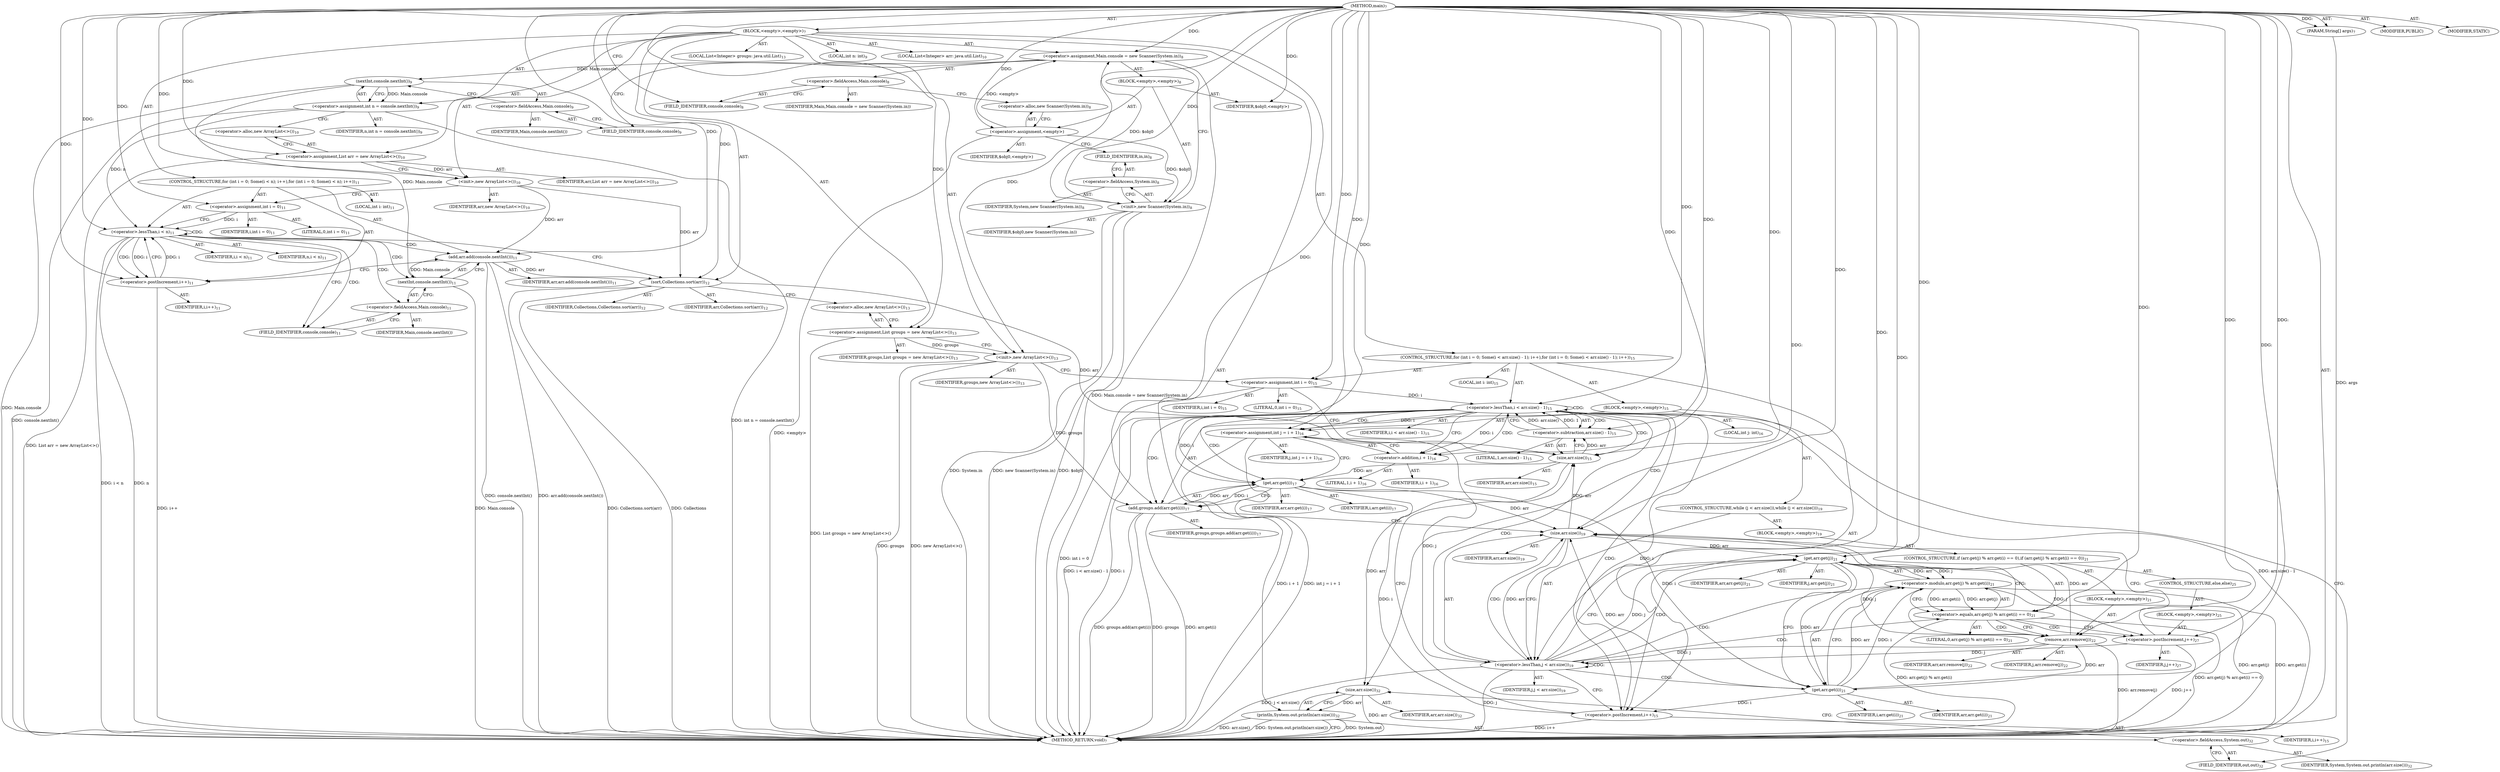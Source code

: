 digraph "main" {  
"23" [label = <(METHOD,main)<SUB>7</SUB>> ]
"24" [label = <(PARAM,String[] args)<SUB>7</SUB>> ]
"25" [label = <(BLOCK,&lt;empty&gt;,&lt;empty&gt;)<SUB>7</SUB>> ]
"26" [label = <(&lt;operator&gt;.assignment,Main.console = new Scanner(System.in))<SUB>8</SUB>> ]
"27" [label = <(&lt;operator&gt;.fieldAccess,Main.console)<SUB>8</SUB>> ]
"28" [label = <(IDENTIFIER,Main,Main.console = new Scanner(System.in))> ]
"29" [label = <(FIELD_IDENTIFIER,console,console)<SUB>8</SUB>> ]
"30" [label = <(BLOCK,&lt;empty&gt;,&lt;empty&gt;)<SUB>8</SUB>> ]
"31" [label = <(&lt;operator&gt;.assignment,&lt;empty&gt;)> ]
"32" [label = <(IDENTIFIER,$obj0,&lt;empty&gt;)> ]
"33" [label = <(&lt;operator&gt;.alloc,new Scanner(System.in))<SUB>8</SUB>> ]
"34" [label = <(&lt;init&gt;,new Scanner(System.in))<SUB>8</SUB>> ]
"35" [label = <(IDENTIFIER,$obj0,new Scanner(System.in))> ]
"36" [label = <(&lt;operator&gt;.fieldAccess,System.in)<SUB>8</SUB>> ]
"37" [label = <(IDENTIFIER,System,new Scanner(System.in))<SUB>8</SUB>> ]
"38" [label = <(FIELD_IDENTIFIER,in,in)<SUB>8</SUB>> ]
"39" [label = <(IDENTIFIER,$obj0,&lt;empty&gt;)> ]
"40" [label = <(LOCAL,int n: int)<SUB>9</SUB>> ]
"41" [label = <(&lt;operator&gt;.assignment,int n = console.nextInt())<SUB>9</SUB>> ]
"42" [label = <(IDENTIFIER,n,int n = console.nextInt())<SUB>9</SUB>> ]
"43" [label = <(nextInt,console.nextInt())<SUB>9</SUB>> ]
"44" [label = <(&lt;operator&gt;.fieldAccess,Main.console)<SUB>9</SUB>> ]
"45" [label = <(IDENTIFIER,Main,console.nextInt())> ]
"46" [label = <(FIELD_IDENTIFIER,console,console)<SUB>9</SUB>> ]
"4" [label = <(LOCAL,List&lt;Integer&gt; arr: java.util.List)<SUB>10</SUB>> ]
"47" [label = <(&lt;operator&gt;.assignment,List arr = new ArrayList&lt;&gt;())<SUB>10</SUB>> ]
"48" [label = <(IDENTIFIER,arr,List arr = new ArrayList&lt;&gt;())<SUB>10</SUB>> ]
"49" [label = <(&lt;operator&gt;.alloc,new ArrayList&lt;&gt;())<SUB>10</SUB>> ]
"50" [label = <(&lt;init&gt;,new ArrayList&lt;&gt;())<SUB>10</SUB>> ]
"3" [label = <(IDENTIFIER,arr,new ArrayList&lt;&gt;())<SUB>10</SUB>> ]
"51" [label = <(CONTROL_STRUCTURE,for (int i = 0; Some(i &lt; n); i++),for (int i = 0; Some(i &lt; n); i++))<SUB>11</SUB>> ]
"52" [label = <(LOCAL,int i: int)<SUB>11</SUB>> ]
"53" [label = <(&lt;operator&gt;.assignment,int i = 0)<SUB>11</SUB>> ]
"54" [label = <(IDENTIFIER,i,int i = 0)<SUB>11</SUB>> ]
"55" [label = <(LITERAL,0,int i = 0)<SUB>11</SUB>> ]
"56" [label = <(&lt;operator&gt;.lessThan,i &lt; n)<SUB>11</SUB>> ]
"57" [label = <(IDENTIFIER,i,i &lt; n)<SUB>11</SUB>> ]
"58" [label = <(IDENTIFIER,n,i &lt; n)<SUB>11</SUB>> ]
"59" [label = <(&lt;operator&gt;.postIncrement,i++)<SUB>11</SUB>> ]
"60" [label = <(IDENTIFIER,i,i++)<SUB>11</SUB>> ]
"61" [label = <(add,arr.add(console.nextInt()))<SUB>11</SUB>> ]
"62" [label = <(IDENTIFIER,arr,arr.add(console.nextInt()))<SUB>11</SUB>> ]
"63" [label = <(nextInt,console.nextInt())<SUB>11</SUB>> ]
"64" [label = <(&lt;operator&gt;.fieldAccess,Main.console)<SUB>11</SUB>> ]
"65" [label = <(IDENTIFIER,Main,console.nextInt())> ]
"66" [label = <(FIELD_IDENTIFIER,console,console)<SUB>11</SUB>> ]
"67" [label = <(sort,Collections.sort(arr))<SUB>12</SUB>> ]
"68" [label = <(IDENTIFIER,Collections,Collections.sort(arr))<SUB>12</SUB>> ]
"69" [label = <(IDENTIFIER,arr,Collections.sort(arr))<SUB>12</SUB>> ]
"6" [label = <(LOCAL,List&lt;Integer&gt; groups: java.util.List)<SUB>13</SUB>> ]
"70" [label = <(&lt;operator&gt;.assignment,List groups = new ArrayList&lt;&gt;())<SUB>13</SUB>> ]
"71" [label = <(IDENTIFIER,groups,List groups = new ArrayList&lt;&gt;())<SUB>13</SUB>> ]
"72" [label = <(&lt;operator&gt;.alloc,new ArrayList&lt;&gt;())<SUB>13</SUB>> ]
"73" [label = <(&lt;init&gt;,new ArrayList&lt;&gt;())<SUB>13</SUB>> ]
"5" [label = <(IDENTIFIER,groups,new ArrayList&lt;&gt;())<SUB>13</SUB>> ]
"74" [label = <(CONTROL_STRUCTURE,for (int i = 0; Some(i &lt; arr.size() - 1); i++),for (int i = 0; Some(i &lt; arr.size() - 1); i++))<SUB>15</SUB>> ]
"75" [label = <(LOCAL,int i: int)<SUB>15</SUB>> ]
"76" [label = <(&lt;operator&gt;.assignment,int i = 0)<SUB>15</SUB>> ]
"77" [label = <(IDENTIFIER,i,int i = 0)<SUB>15</SUB>> ]
"78" [label = <(LITERAL,0,int i = 0)<SUB>15</SUB>> ]
"79" [label = <(&lt;operator&gt;.lessThan,i &lt; arr.size() - 1)<SUB>15</SUB>> ]
"80" [label = <(IDENTIFIER,i,i &lt; arr.size() - 1)<SUB>15</SUB>> ]
"81" [label = <(&lt;operator&gt;.subtraction,arr.size() - 1)<SUB>15</SUB>> ]
"82" [label = <(size,arr.size())<SUB>15</SUB>> ]
"83" [label = <(IDENTIFIER,arr,arr.size())<SUB>15</SUB>> ]
"84" [label = <(LITERAL,1,arr.size() - 1)<SUB>15</SUB>> ]
"85" [label = <(&lt;operator&gt;.postIncrement,i++)<SUB>15</SUB>> ]
"86" [label = <(IDENTIFIER,i,i++)<SUB>15</SUB>> ]
"87" [label = <(BLOCK,&lt;empty&gt;,&lt;empty&gt;)<SUB>15</SUB>> ]
"88" [label = <(LOCAL,int j: int)<SUB>16</SUB>> ]
"89" [label = <(&lt;operator&gt;.assignment,int j = i + 1)<SUB>16</SUB>> ]
"90" [label = <(IDENTIFIER,j,int j = i + 1)<SUB>16</SUB>> ]
"91" [label = <(&lt;operator&gt;.addition,i + 1)<SUB>16</SUB>> ]
"92" [label = <(IDENTIFIER,i,i + 1)<SUB>16</SUB>> ]
"93" [label = <(LITERAL,1,i + 1)<SUB>16</SUB>> ]
"94" [label = <(add,groups.add(arr.get(i)))<SUB>17</SUB>> ]
"95" [label = <(IDENTIFIER,groups,groups.add(arr.get(i)))<SUB>17</SUB>> ]
"96" [label = <(get,arr.get(i))<SUB>17</SUB>> ]
"97" [label = <(IDENTIFIER,arr,arr.get(i))<SUB>17</SUB>> ]
"98" [label = <(IDENTIFIER,i,arr.get(i))<SUB>17</SUB>> ]
"99" [label = <(CONTROL_STRUCTURE,while (j &lt; arr.size()),while (j &lt; arr.size()))<SUB>19</SUB>> ]
"100" [label = <(&lt;operator&gt;.lessThan,j &lt; arr.size())<SUB>19</SUB>> ]
"101" [label = <(IDENTIFIER,j,j &lt; arr.size())<SUB>19</SUB>> ]
"102" [label = <(size,arr.size())<SUB>19</SUB>> ]
"103" [label = <(IDENTIFIER,arr,arr.size())<SUB>19</SUB>> ]
"104" [label = <(BLOCK,&lt;empty&gt;,&lt;empty&gt;)<SUB>19</SUB>> ]
"105" [label = <(CONTROL_STRUCTURE,if (arr.get(j) % arr.get(i) == 0),if (arr.get(j) % arr.get(i) == 0))<SUB>21</SUB>> ]
"106" [label = <(&lt;operator&gt;.equals,arr.get(j) % arr.get(i) == 0)<SUB>21</SUB>> ]
"107" [label = <(&lt;operator&gt;.modulo,arr.get(j) % arr.get(i))<SUB>21</SUB>> ]
"108" [label = <(get,arr.get(j))<SUB>21</SUB>> ]
"109" [label = <(IDENTIFIER,arr,arr.get(j))<SUB>21</SUB>> ]
"110" [label = <(IDENTIFIER,j,arr.get(j))<SUB>21</SUB>> ]
"111" [label = <(get,arr.get(i))<SUB>21</SUB>> ]
"112" [label = <(IDENTIFIER,arr,arr.get(i))<SUB>21</SUB>> ]
"113" [label = <(IDENTIFIER,i,arr.get(i))<SUB>21</SUB>> ]
"114" [label = <(LITERAL,0,arr.get(j) % arr.get(i) == 0)<SUB>21</SUB>> ]
"115" [label = <(BLOCK,&lt;empty&gt;,&lt;empty&gt;)<SUB>21</SUB>> ]
"116" [label = <(remove,arr.remove(j))<SUB>22</SUB>> ]
"117" [label = <(IDENTIFIER,arr,arr.remove(j))<SUB>22</SUB>> ]
"118" [label = <(IDENTIFIER,j,arr.remove(j))<SUB>22</SUB>> ]
"119" [label = <(CONTROL_STRUCTURE,else,else)<SUB>25</SUB>> ]
"120" [label = <(BLOCK,&lt;empty&gt;,&lt;empty&gt;)<SUB>25</SUB>> ]
"121" [label = <(&lt;operator&gt;.postIncrement,j++)<SUB>27</SUB>> ]
"122" [label = <(IDENTIFIER,j,j++)<SUB>27</SUB>> ]
"123" [label = <(println,System.out.println(arr.size()))<SUB>32</SUB>> ]
"124" [label = <(&lt;operator&gt;.fieldAccess,System.out)<SUB>32</SUB>> ]
"125" [label = <(IDENTIFIER,System,System.out.println(arr.size()))<SUB>32</SUB>> ]
"126" [label = <(FIELD_IDENTIFIER,out,out)<SUB>32</SUB>> ]
"127" [label = <(size,arr.size())<SUB>32</SUB>> ]
"128" [label = <(IDENTIFIER,arr,arr.size())<SUB>32</SUB>> ]
"129" [label = <(MODIFIER,PUBLIC)> ]
"130" [label = <(MODIFIER,STATIC)> ]
"131" [label = <(METHOD_RETURN,void)<SUB>7</SUB>> ]
  "23" -> "24"  [ label = "AST: "] 
  "23" -> "25"  [ label = "AST: "] 
  "23" -> "129"  [ label = "AST: "] 
  "23" -> "130"  [ label = "AST: "] 
  "23" -> "131"  [ label = "AST: "] 
  "25" -> "26"  [ label = "AST: "] 
  "25" -> "40"  [ label = "AST: "] 
  "25" -> "41"  [ label = "AST: "] 
  "25" -> "4"  [ label = "AST: "] 
  "25" -> "47"  [ label = "AST: "] 
  "25" -> "50"  [ label = "AST: "] 
  "25" -> "51"  [ label = "AST: "] 
  "25" -> "67"  [ label = "AST: "] 
  "25" -> "6"  [ label = "AST: "] 
  "25" -> "70"  [ label = "AST: "] 
  "25" -> "73"  [ label = "AST: "] 
  "25" -> "74"  [ label = "AST: "] 
  "25" -> "123"  [ label = "AST: "] 
  "26" -> "27"  [ label = "AST: "] 
  "26" -> "30"  [ label = "AST: "] 
  "27" -> "28"  [ label = "AST: "] 
  "27" -> "29"  [ label = "AST: "] 
  "30" -> "31"  [ label = "AST: "] 
  "30" -> "34"  [ label = "AST: "] 
  "30" -> "39"  [ label = "AST: "] 
  "31" -> "32"  [ label = "AST: "] 
  "31" -> "33"  [ label = "AST: "] 
  "34" -> "35"  [ label = "AST: "] 
  "34" -> "36"  [ label = "AST: "] 
  "36" -> "37"  [ label = "AST: "] 
  "36" -> "38"  [ label = "AST: "] 
  "41" -> "42"  [ label = "AST: "] 
  "41" -> "43"  [ label = "AST: "] 
  "43" -> "44"  [ label = "AST: "] 
  "44" -> "45"  [ label = "AST: "] 
  "44" -> "46"  [ label = "AST: "] 
  "47" -> "48"  [ label = "AST: "] 
  "47" -> "49"  [ label = "AST: "] 
  "50" -> "3"  [ label = "AST: "] 
  "51" -> "52"  [ label = "AST: "] 
  "51" -> "53"  [ label = "AST: "] 
  "51" -> "56"  [ label = "AST: "] 
  "51" -> "59"  [ label = "AST: "] 
  "51" -> "61"  [ label = "AST: "] 
  "53" -> "54"  [ label = "AST: "] 
  "53" -> "55"  [ label = "AST: "] 
  "56" -> "57"  [ label = "AST: "] 
  "56" -> "58"  [ label = "AST: "] 
  "59" -> "60"  [ label = "AST: "] 
  "61" -> "62"  [ label = "AST: "] 
  "61" -> "63"  [ label = "AST: "] 
  "63" -> "64"  [ label = "AST: "] 
  "64" -> "65"  [ label = "AST: "] 
  "64" -> "66"  [ label = "AST: "] 
  "67" -> "68"  [ label = "AST: "] 
  "67" -> "69"  [ label = "AST: "] 
  "70" -> "71"  [ label = "AST: "] 
  "70" -> "72"  [ label = "AST: "] 
  "73" -> "5"  [ label = "AST: "] 
  "74" -> "75"  [ label = "AST: "] 
  "74" -> "76"  [ label = "AST: "] 
  "74" -> "79"  [ label = "AST: "] 
  "74" -> "85"  [ label = "AST: "] 
  "74" -> "87"  [ label = "AST: "] 
  "76" -> "77"  [ label = "AST: "] 
  "76" -> "78"  [ label = "AST: "] 
  "79" -> "80"  [ label = "AST: "] 
  "79" -> "81"  [ label = "AST: "] 
  "81" -> "82"  [ label = "AST: "] 
  "81" -> "84"  [ label = "AST: "] 
  "82" -> "83"  [ label = "AST: "] 
  "85" -> "86"  [ label = "AST: "] 
  "87" -> "88"  [ label = "AST: "] 
  "87" -> "89"  [ label = "AST: "] 
  "87" -> "94"  [ label = "AST: "] 
  "87" -> "99"  [ label = "AST: "] 
  "89" -> "90"  [ label = "AST: "] 
  "89" -> "91"  [ label = "AST: "] 
  "91" -> "92"  [ label = "AST: "] 
  "91" -> "93"  [ label = "AST: "] 
  "94" -> "95"  [ label = "AST: "] 
  "94" -> "96"  [ label = "AST: "] 
  "96" -> "97"  [ label = "AST: "] 
  "96" -> "98"  [ label = "AST: "] 
  "99" -> "100"  [ label = "AST: "] 
  "99" -> "104"  [ label = "AST: "] 
  "100" -> "101"  [ label = "AST: "] 
  "100" -> "102"  [ label = "AST: "] 
  "102" -> "103"  [ label = "AST: "] 
  "104" -> "105"  [ label = "AST: "] 
  "105" -> "106"  [ label = "AST: "] 
  "105" -> "115"  [ label = "AST: "] 
  "105" -> "119"  [ label = "AST: "] 
  "106" -> "107"  [ label = "AST: "] 
  "106" -> "114"  [ label = "AST: "] 
  "107" -> "108"  [ label = "AST: "] 
  "107" -> "111"  [ label = "AST: "] 
  "108" -> "109"  [ label = "AST: "] 
  "108" -> "110"  [ label = "AST: "] 
  "111" -> "112"  [ label = "AST: "] 
  "111" -> "113"  [ label = "AST: "] 
  "115" -> "116"  [ label = "AST: "] 
  "116" -> "117"  [ label = "AST: "] 
  "116" -> "118"  [ label = "AST: "] 
  "119" -> "120"  [ label = "AST: "] 
  "120" -> "121"  [ label = "AST: "] 
  "121" -> "122"  [ label = "AST: "] 
  "123" -> "124"  [ label = "AST: "] 
  "123" -> "127"  [ label = "AST: "] 
  "124" -> "125"  [ label = "AST: "] 
  "124" -> "126"  [ label = "AST: "] 
  "127" -> "128"  [ label = "AST: "] 
  "26" -> "46"  [ label = "CFG: "] 
  "41" -> "49"  [ label = "CFG: "] 
  "47" -> "50"  [ label = "CFG: "] 
  "50" -> "53"  [ label = "CFG: "] 
  "67" -> "72"  [ label = "CFG: "] 
  "70" -> "73"  [ label = "CFG: "] 
  "73" -> "76"  [ label = "CFG: "] 
  "123" -> "131"  [ label = "CFG: "] 
  "27" -> "33"  [ label = "CFG: "] 
  "43" -> "41"  [ label = "CFG: "] 
  "49" -> "47"  [ label = "CFG: "] 
  "53" -> "56"  [ label = "CFG: "] 
  "56" -> "66"  [ label = "CFG: "] 
  "56" -> "67"  [ label = "CFG: "] 
  "59" -> "56"  [ label = "CFG: "] 
  "61" -> "59"  [ label = "CFG: "] 
  "72" -> "70"  [ label = "CFG: "] 
  "76" -> "82"  [ label = "CFG: "] 
  "79" -> "91"  [ label = "CFG: "] 
  "79" -> "126"  [ label = "CFG: "] 
  "85" -> "82"  [ label = "CFG: "] 
  "124" -> "127"  [ label = "CFG: "] 
  "127" -> "123"  [ label = "CFG: "] 
  "29" -> "27"  [ label = "CFG: "] 
  "31" -> "38"  [ label = "CFG: "] 
  "34" -> "26"  [ label = "CFG: "] 
  "44" -> "43"  [ label = "CFG: "] 
  "63" -> "61"  [ label = "CFG: "] 
  "81" -> "79"  [ label = "CFG: "] 
  "89" -> "96"  [ label = "CFG: "] 
  "94" -> "102"  [ label = "CFG: "] 
  "126" -> "124"  [ label = "CFG: "] 
  "33" -> "31"  [ label = "CFG: "] 
  "36" -> "34"  [ label = "CFG: "] 
  "46" -> "44"  [ label = "CFG: "] 
  "64" -> "63"  [ label = "CFG: "] 
  "82" -> "81"  [ label = "CFG: "] 
  "91" -> "89"  [ label = "CFG: "] 
  "96" -> "94"  [ label = "CFG: "] 
  "100" -> "108"  [ label = "CFG: "] 
  "100" -> "85"  [ label = "CFG: "] 
  "38" -> "36"  [ label = "CFG: "] 
  "66" -> "64"  [ label = "CFG: "] 
  "102" -> "100"  [ label = "CFG: "] 
  "106" -> "116"  [ label = "CFG: "] 
  "106" -> "121"  [ label = "CFG: "] 
  "107" -> "106"  [ label = "CFG: "] 
  "116" -> "102"  [ label = "CFG: "] 
  "108" -> "111"  [ label = "CFG: "] 
  "111" -> "107"  [ label = "CFG: "] 
  "121" -> "102"  [ label = "CFG: "] 
  "23" -> "29"  [ label = "CFG: "] 
  "24" -> "131"  [ label = "DDG: args"] 
  "31" -> "131"  [ label = "DDG: &lt;empty&gt;"] 
  "34" -> "131"  [ label = "DDG: $obj0"] 
  "34" -> "131"  [ label = "DDG: System.in"] 
  "34" -> "131"  [ label = "DDG: new Scanner(System.in)"] 
  "26" -> "131"  [ label = "DDG: Main.console = new Scanner(System.in)"] 
  "43" -> "131"  [ label = "DDG: Main.console"] 
  "41" -> "131"  [ label = "DDG: console.nextInt()"] 
  "41" -> "131"  [ label = "DDG: int n = console.nextInt()"] 
  "47" -> "131"  [ label = "DDG: List arr = new ArrayList&lt;&gt;()"] 
  "56" -> "131"  [ label = "DDG: n"] 
  "56" -> "131"  [ label = "DDG: i &lt; n"] 
  "67" -> "131"  [ label = "DDG: Collections.sort(arr)"] 
  "70" -> "131"  [ label = "DDG: List groups = new ArrayList&lt;&gt;()"] 
  "73" -> "131"  [ label = "DDG: groups"] 
  "73" -> "131"  [ label = "DDG: new ArrayList&lt;&gt;()"] 
  "76" -> "131"  [ label = "DDG: int i = 0"] 
  "79" -> "131"  [ label = "DDG: i"] 
  "79" -> "131"  [ label = "DDG: arr.size() - 1"] 
  "79" -> "131"  [ label = "DDG: i &lt; arr.size() - 1"] 
  "123" -> "131"  [ label = "DDG: System.out"] 
  "127" -> "131"  [ label = "DDG: arr"] 
  "123" -> "131"  [ label = "DDG: arr.size()"] 
  "123" -> "131"  [ label = "DDG: System.out.println(arr.size())"] 
  "89" -> "131"  [ label = "DDG: i + 1"] 
  "89" -> "131"  [ label = "DDG: int j = i + 1"] 
  "94" -> "131"  [ label = "DDG: groups"] 
  "94" -> "131"  [ label = "DDG: arr.get(i)"] 
  "94" -> "131"  [ label = "DDG: groups.add(arr.get(i))"] 
  "100" -> "131"  [ label = "DDG: j"] 
  "100" -> "131"  [ label = "DDG: j &lt; arr.size()"] 
  "85" -> "131"  [ label = "DDG: i++"] 
  "107" -> "131"  [ label = "DDG: arr.get(j)"] 
  "107" -> "131"  [ label = "DDG: arr.get(i)"] 
  "106" -> "131"  [ label = "DDG: arr.get(j) % arr.get(i)"] 
  "106" -> "131"  [ label = "DDG: arr.get(j) % arr.get(i) == 0"] 
  "121" -> "131"  [ label = "DDG: j++"] 
  "116" -> "131"  [ label = "DDG: arr.remove(j)"] 
  "63" -> "131"  [ label = "DDG: Main.console"] 
  "61" -> "131"  [ label = "DDG: console.nextInt()"] 
  "61" -> "131"  [ label = "DDG: arr.add(console.nextInt())"] 
  "59" -> "131"  [ label = "DDG: i++"] 
  "67" -> "131"  [ label = "DDG: Collections"] 
  "23" -> "24"  [ label = "DDG: "] 
  "31" -> "26"  [ label = "DDG: &lt;empty&gt;"] 
  "34" -> "26"  [ label = "DDG: $obj0"] 
  "23" -> "26"  [ label = "DDG: "] 
  "43" -> "41"  [ label = "DDG: Main.console"] 
  "23" -> "47"  [ label = "DDG: "] 
  "23" -> "70"  [ label = "DDG: "] 
  "47" -> "50"  [ label = "DDG: arr"] 
  "23" -> "50"  [ label = "DDG: "] 
  "23" -> "53"  [ label = "DDG: "] 
  "23" -> "67"  [ label = "DDG: "] 
  "50" -> "67"  [ label = "DDG: arr"] 
  "61" -> "67"  [ label = "DDG: arr"] 
  "70" -> "73"  [ label = "DDG: groups"] 
  "23" -> "73"  [ label = "DDG: "] 
  "23" -> "76"  [ label = "DDG: "] 
  "127" -> "123"  [ label = "DDG: arr"] 
  "23" -> "31"  [ label = "DDG: "] 
  "23" -> "39"  [ label = "DDG: "] 
  "26" -> "43"  [ label = "DDG: Main.console"] 
  "53" -> "56"  [ label = "DDG: i"] 
  "59" -> "56"  [ label = "DDG: i"] 
  "23" -> "56"  [ label = "DDG: "] 
  "41" -> "56"  [ label = "DDG: n"] 
  "56" -> "59"  [ label = "DDG: i"] 
  "23" -> "59"  [ label = "DDG: "] 
  "50" -> "61"  [ label = "DDG: arr"] 
  "23" -> "61"  [ label = "DDG: "] 
  "63" -> "61"  [ label = "DDG: Main.console"] 
  "76" -> "79"  [ label = "DDG: i"] 
  "85" -> "79"  [ label = "DDG: i"] 
  "23" -> "79"  [ label = "DDG: "] 
  "81" -> "79"  [ label = "DDG: arr.size()"] 
  "81" -> "79"  [ label = "DDG: 1"] 
  "96" -> "85"  [ label = "DDG: i"] 
  "111" -> "85"  [ label = "DDG: i"] 
  "23" -> "85"  [ label = "DDG: "] 
  "79" -> "89"  [ label = "DDG: i"] 
  "23" -> "89"  [ label = "DDG: "] 
  "82" -> "127"  [ label = "DDG: arr"] 
  "23" -> "127"  [ label = "DDG: "] 
  "31" -> "34"  [ label = "DDG: $obj0"] 
  "23" -> "34"  [ label = "DDG: "] 
  "43" -> "63"  [ label = "DDG: Main.console"] 
  "82" -> "81"  [ label = "DDG: arr"] 
  "23" -> "81"  [ label = "DDG: "] 
  "73" -> "94"  [ label = "DDG: groups"] 
  "23" -> "94"  [ label = "DDG: "] 
  "96" -> "94"  [ label = "DDG: arr"] 
  "96" -> "94"  [ label = "DDG: i"] 
  "67" -> "82"  [ label = "DDG: arr"] 
  "102" -> "82"  [ label = "DDG: arr"] 
  "23" -> "82"  [ label = "DDG: "] 
  "79" -> "91"  [ label = "DDG: i"] 
  "23" -> "91"  [ label = "DDG: "] 
  "82" -> "96"  [ label = "DDG: arr"] 
  "23" -> "96"  [ label = "DDG: "] 
  "79" -> "96"  [ label = "DDG: i"] 
  "89" -> "100"  [ label = "DDG: j"] 
  "121" -> "100"  [ label = "DDG: j"] 
  "116" -> "100"  [ label = "DDG: j"] 
  "23" -> "100"  [ label = "DDG: "] 
  "102" -> "100"  [ label = "DDG: arr"] 
  "96" -> "102"  [ label = "DDG: arr"] 
  "111" -> "102"  [ label = "DDG: arr"] 
  "116" -> "102"  [ label = "DDG: arr"] 
  "23" -> "102"  [ label = "DDG: "] 
  "107" -> "106"  [ label = "DDG: arr.get(j)"] 
  "107" -> "106"  [ label = "DDG: arr.get(i)"] 
  "23" -> "106"  [ label = "DDG: "] 
  "108" -> "107"  [ label = "DDG: arr"] 
  "108" -> "107"  [ label = "DDG: j"] 
  "111" -> "107"  [ label = "DDG: arr"] 
  "111" -> "107"  [ label = "DDG: i"] 
  "111" -> "116"  [ label = "DDG: arr"] 
  "23" -> "116"  [ label = "DDG: "] 
  "108" -> "116"  [ label = "DDG: j"] 
  "102" -> "108"  [ label = "DDG: arr"] 
  "23" -> "108"  [ label = "DDG: "] 
  "100" -> "108"  [ label = "DDG: j"] 
  "108" -> "111"  [ label = "DDG: arr"] 
  "23" -> "111"  [ label = "DDG: "] 
  "96" -> "111"  [ label = "DDG: i"] 
  "108" -> "121"  [ label = "DDG: j"] 
  "23" -> "121"  [ label = "DDG: "] 
  "56" -> "61"  [ label = "CDG: "] 
  "56" -> "64"  [ label = "CDG: "] 
  "56" -> "66"  [ label = "CDG: "] 
  "56" -> "56"  [ label = "CDG: "] 
  "56" -> "63"  [ label = "CDG: "] 
  "56" -> "59"  [ label = "CDG: "] 
  "79" -> "94"  [ label = "CDG: "] 
  "79" -> "96"  [ label = "CDG: "] 
  "79" -> "89"  [ label = "CDG: "] 
  "79" -> "81"  [ label = "CDG: "] 
  "79" -> "100"  [ label = "CDG: "] 
  "79" -> "102"  [ label = "CDG: "] 
  "79" -> "85"  [ label = "CDG: "] 
  "79" -> "91"  [ label = "CDG: "] 
  "79" -> "82"  [ label = "CDG: "] 
  "79" -> "79"  [ label = "CDG: "] 
  "100" -> "107"  [ label = "CDG: "] 
  "100" -> "100"  [ label = "CDG: "] 
  "100" -> "102"  [ label = "CDG: "] 
  "100" -> "106"  [ label = "CDG: "] 
  "100" -> "108"  [ label = "CDG: "] 
  "100" -> "111"  [ label = "CDG: "] 
  "106" -> "116"  [ label = "CDG: "] 
  "106" -> "121"  [ label = "CDG: "] 
}
